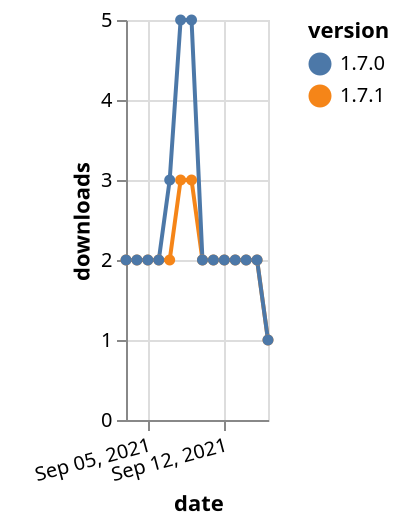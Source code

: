 {"$schema": "https://vega.github.io/schema/vega-lite/v5.json", "description": "A simple bar chart with embedded data.", "data": {"values": [{"date": "2021-09-03", "total": 4298, "delta": 2, "version": "1.7.1"}, {"date": "2021-09-04", "total": 4300, "delta": 2, "version": "1.7.1"}, {"date": "2021-09-05", "total": 4302, "delta": 2, "version": "1.7.1"}, {"date": "2021-09-06", "total": 4304, "delta": 2, "version": "1.7.1"}, {"date": "2021-09-07", "total": 4306, "delta": 2, "version": "1.7.1"}, {"date": "2021-09-08", "total": 4309, "delta": 3, "version": "1.7.1"}, {"date": "2021-09-09", "total": 4312, "delta": 3, "version": "1.7.1"}, {"date": "2021-09-10", "total": 4314, "delta": 2, "version": "1.7.1"}, {"date": "2021-09-11", "total": 4316, "delta": 2, "version": "1.7.1"}, {"date": "2021-09-12", "total": 4318, "delta": 2, "version": "1.7.1"}, {"date": "2021-09-13", "total": 4320, "delta": 2, "version": "1.7.1"}, {"date": "2021-09-14", "total": 4322, "delta": 2, "version": "1.7.1"}, {"date": "2021-09-15", "total": 4324, "delta": 2, "version": "1.7.1"}, {"date": "2021-09-16", "total": 4325, "delta": 1, "version": "1.7.1"}, {"date": "2021-09-03", "total": 10201, "delta": 2, "version": "1.7.0"}, {"date": "2021-09-04", "total": 10203, "delta": 2, "version": "1.7.0"}, {"date": "2021-09-05", "total": 10205, "delta": 2, "version": "1.7.0"}, {"date": "2021-09-06", "total": 10207, "delta": 2, "version": "1.7.0"}, {"date": "2021-09-07", "total": 10210, "delta": 3, "version": "1.7.0"}, {"date": "2021-09-08", "total": 10215, "delta": 5, "version": "1.7.0"}, {"date": "2021-09-09", "total": 10220, "delta": 5, "version": "1.7.0"}, {"date": "2021-09-10", "total": 10222, "delta": 2, "version": "1.7.0"}, {"date": "2021-09-11", "total": 10224, "delta": 2, "version": "1.7.0"}, {"date": "2021-09-12", "total": 10226, "delta": 2, "version": "1.7.0"}, {"date": "2021-09-13", "total": 10228, "delta": 2, "version": "1.7.0"}, {"date": "2021-09-14", "total": 10230, "delta": 2, "version": "1.7.0"}, {"date": "2021-09-15", "total": 10232, "delta": 2, "version": "1.7.0"}, {"date": "2021-09-16", "total": 10233, "delta": 1, "version": "1.7.0"}]}, "width": "container", "mark": {"type": "line", "point": {"filled": true}}, "encoding": {"x": {"field": "date", "type": "temporal", "timeUnit": "yearmonthdate", "title": "date", "axis": {"labelAngle": -15}}, "y": {"field": "delta", "type": "quantitative", "title": "downloads"}, "color": {"field": "version", "type": "nominal"}, "tooltip": {"field": "delta"}}}